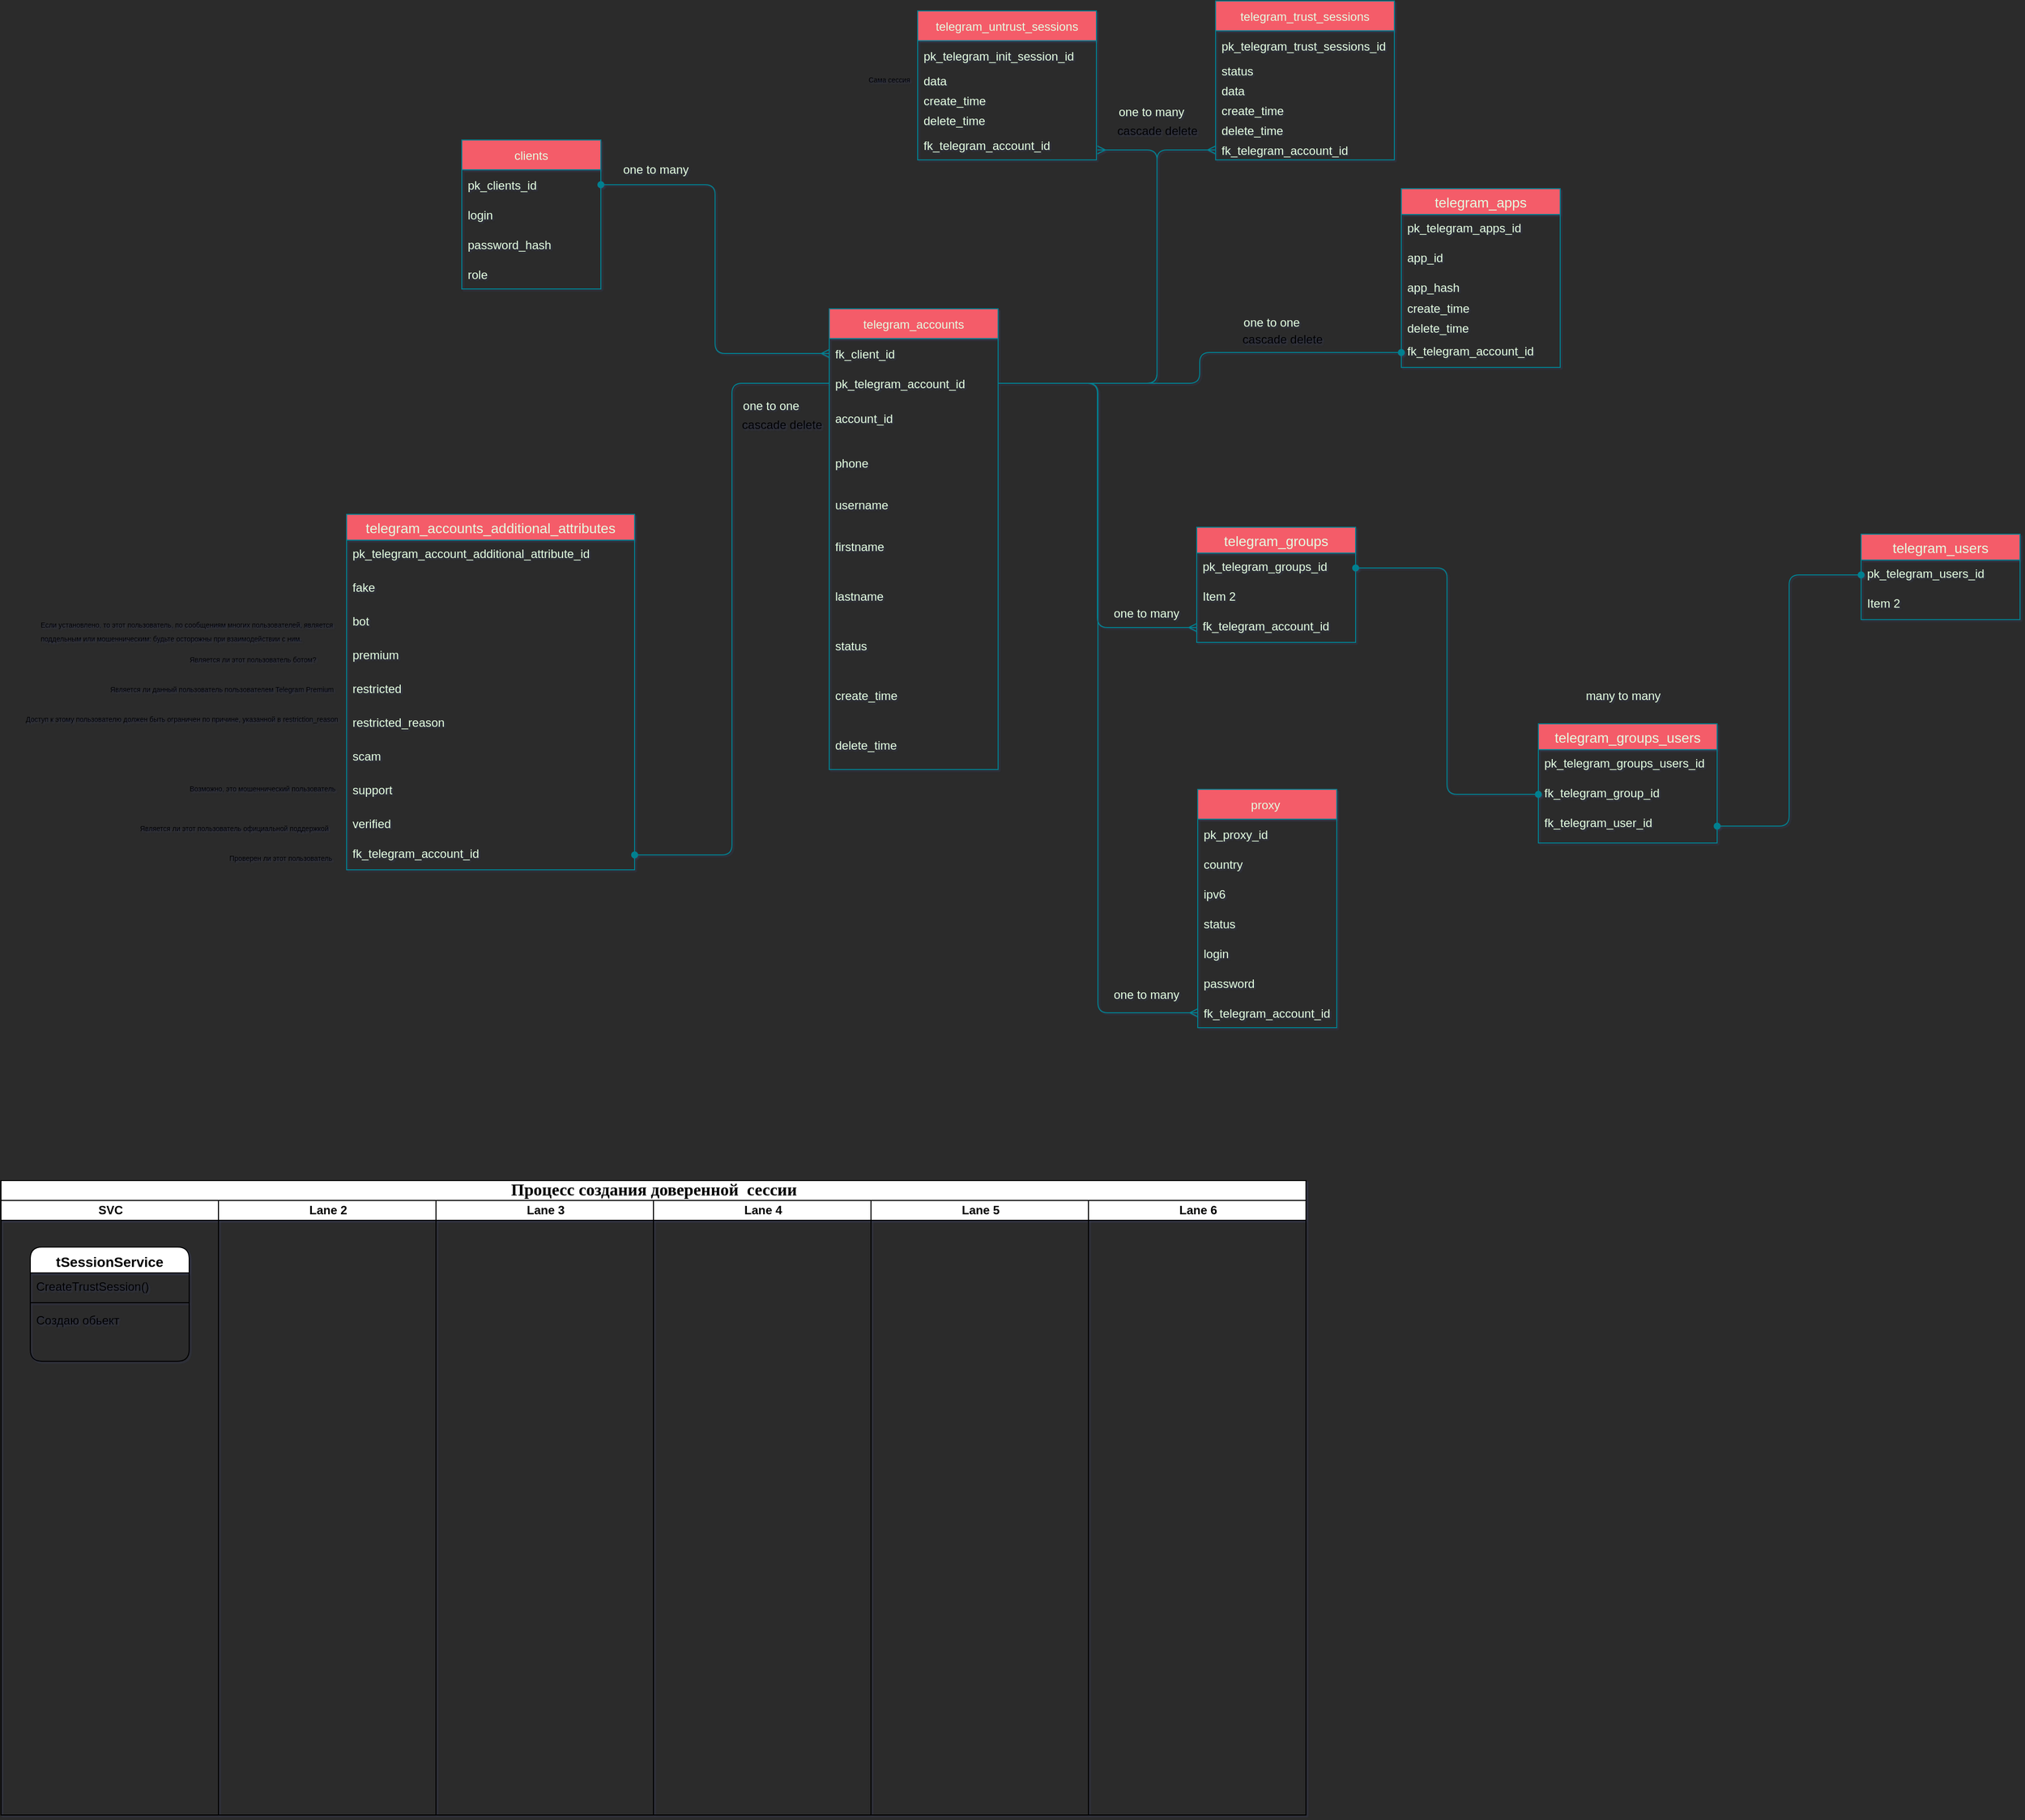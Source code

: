 <mxfile version="18.1.3" type="device"><diagram id="C5RBs43oDa-KdzZeNtuy" name="Page-1"><mxGraphModel dx="1982" dy="1104" grid="0" gridSize="10" guides="1" tooltips="1" connect="1" arrows="1" fold="1" page="0" pageScale="1" pageWidth="827" pageHeight="1169" background="#2B2B2B" math="0" shadow="1"><root><mxCell id="WIyWlLk6GJQsqaUBKTNV-0"/><mxCell id="WIyWlLk6GJQsqaUBKTNV-1" parent="WIyWlLk6GJQsqaUBKTNV-0"/><mxCell id="TogaYE4tIE4K91MRdvOR-0" value="clients" style="swimlane;fontStyle=0;childLayout=stackLayout;horizontal=1;startSize=30;horizontalStack=0;resizeParent=1;resizeParentMax=0;resizeLast=0;collapsible=1;marginBottom=0;fillColor=#F45B69;strokeColor=#028090;fontColor=#E4FDE1;" parent="WIyWlLk6GJQsqaUBKTNV-1" vertex="1"><mxGeometry y="20" width="140" height="150" as="geometry"/></mxCell><mxCell id="TogaYE4tIE4K91MRdvOR-1" value="pk_clients_id  " style="text;strokeColor=none;fillColor=none;align=left;verticalAlign=middle;spacingLeft=4;spacingRight=4;overflow=hidden;points=[[0,0.5],[1,0.5]];portConstraint=eastwest;rotatable=0;fontColor=#E4FDE1;" parent="TogaYE4tIE4K91MRdvOR-0" vertex="1"><mxGeometry y="30" width="140" height="30" as="geometry"/></mxCell><mxCell id="TogaYE4tIE4K91MRdvOR-4" value="login" style="text;strokeColor=none;fillColor=none;align=left;verticalAlign=middle;spacingLeft=4;spacingRight=4;overflow=hidden;points=[[0,0.5],[1,0.5]];portConstraint=eastwest;rotatable=0;fontColor=#E4FDE1;" parent="TogaYE4tIE4K91MRdvOR-0" vertex="1"><mxGeometry y="60" width="140" height="30" as="geometry"/></mxCell><mxCell id="TogaYE4tIE4K91MRdvOR-2" value="password_hash" style="text;strokeColor=none;fillColor=none;align=left;verticalAlign=middle;spacingLeft=4;spacingRight=4;overflow=hidden;points=[[0,0.5],[1,0.5]];portConstraint=eastwest;rotatable=0;fontColor=#E4FDE1;" parent="TogaYE4tIE4K91MRdvOR-0" vertex="1"><mxGeometry y="90" width="140" height="30" as="geometry"/></mxCell><mxCell id="J3fNmby7YgU1K6j84Fru-45" value="role" style="text;strokeColor=none;fillColor=none;align=left;verticalAlign=middle;spacingLeft=4;spacingRight=4;overflow=hidden;points=[[0,0.5],[1,0.5]];portConstraint=eastwest;rotatable=0;fontColor=#E4FDE1;" parent="TogaYE4tIE4K91MRdvOR-0" vertex="1"><mxGeometry y="120" width="140" height="30" as="geometry"/></mxCell><mxCell id="TogaYE4tIE4K91MRdvOR-5" value="telegram_accounts" style="swimlane;fontStyle=0;childLayout=stackLayout;horizontal=1;startSize=30;horizontalStack=0;resizeParent=1;resizeParentMax=0;resizeLast=0;collapsible=1;marginBottom=0;fillColor=#F45B69;strokeColor=#028090;fontColor=#E4FDE1;" parent="WIyWlLk6GJQsqaUBKTNV-1" vertex="1"><mxGeometry x="370" y="190" width="170" height="464" as="geometry"><mxRectangle x="370" y="190" width="130" height="30" as="alternateBounds"/></mxGeometry></mxCell><mxCell id="J3fNmby7YgU1K6j84Fru-42" value="fk_client_id" style="text;strokeColor=none;fillColor=none;align=left;verticalAlign=middle;spacingLeft=4;spacingRight=4;overflow=hidden;points=[[0,0.5],[1,0.5]];portConstraint=eastwest;rotatable=0;fontColor=#E4FDE1;" parent="TogaYE4tIE4K91MRdvOR-5" vertex="1"><mxGeometry y="30" width="170" height="30" as="geometry"/></mxCell><mxCell id="TogaYE4tIE4K91MRdvOR-6" value="pk_telegram_account_id" style="text;strokeColor=none;fillColor=none;align=left;verticalAlign=middle;spacingLeft=4;spacingRight=4;overflow=hidden;points=[[0,0.5],[1,0.5]];portConstraint=eastwest;rotatable=0;fontColor=#E4FDE1;" parent="TogaYE4tIE4K91MRdvOR-5" vertex="1"><mxGeometry y="60" width="170" height="30" as="geometry"/></mxCell><mxCell id="TogaYE4tIE4K91MRdvOR-7" value="account_id" style="text;strokeColor=none;fillColor=none;align=left;verticalAlign=middle;spacingLeft=4;spacingRight=4;overflow=hidden;points=[[0,0.5],[1,0.5]];portConstraint=eastwest;rotatable=0;fontColor=#E4FDE1;" parent="TogaYE4tIE4K91MRdvOR-5" vertex="1"><mxGeometry y="90" width="170" height="40" as="geometry"/></mxCell><mxCell id="TogaYE4tIE4K91MRdvOR-93" value="phone" style="text;strokeColor=none;fillColor=none;align=left;verticalAlign=middle;spacingLeft=4;spacingRight=4;overflow=hidden;points=[[0,0.5],[1,0.5]];portConstraint=eastwest;rotatable=0;fontColor=#E4FDE1;" parent="TogaYE4tIE4K91MRdvOR-5" vertex="1"><mxGeometry y="130" width="170" height="50" as="geometry"/></mxCell><mxCell id="J3fNmby7YgU1K6j84Fru-34" value="username" style="text;strokeColor=none;fillColor=none;align=left;verticalAlign=middle;spacingLeft=4;spacingRight=4;overflow=hidden;points=[[0,0.5],[1,0.5]];portConstraint=eastwest;rotatable=0;fontColor=#E4FDE1;" parent="TogaYE4tIE4K91MRdvOR-5" vertex="1"><mxGeometry y="180" width="170" height="34" as="geometry"/></mxCell><mxCell id="J3fNmby7YgU1K6j84Fru-24" value="firstname" style="text;strokeColor=none;fillColor=none;align=left;verticalAlign=middle;spacingLeft=4;spacingRight=4;overflow=hidden;points=[[0,0.5],[1,0.5]];portConstraint=eastwest;rotatable=0;fontColor=#E4FDE1;" parent="TogaYE4tIE4K91MRdvOR-5" vertex="1"><mxGeometry y="214" width="170" height="50" as="geometry"/></mxCell><mxCell id="J3fNmby7YgU1K6j84Fru-25" value="lastname" style="text;strokeColor=none;fillColor=none;align=left;verticalAlign=middle;spacingLeft=4;spacingRight=4;overflow=hidden;points=[[0,0.5],[1,0.5]];portConstraint=eastwest;rotatable=0;fontColor=#E4FDE1;" parent="TogaYE4tIE4K91MRdvOR-5" vertex="1"><mxGeometry y="264" width="170" height="50" as="geometry"/></mxCell><mxCell id="TogaYE4tIE4K91MRdvOR-8" value="status" style="text;strokeColor=none;fillColor=none;align=left;verticalAlign=middle;spacingLeft=4;spacingRight=4;overflow=hidden;points=[[0,0.5],[1,0.5]];portConstraint=eastwest;rotatable=0;fontColor=#E4FDE1;" parent="TogaYE4tIE4K91MRdvOR-5" vertex="1"><mxGeometry y="314" width="170" height="50" as="geometry"/></mxCell><mxCell id="TogaYE4tIE4K91MRdvOR-11" value="create_time" style="text;strokeColor=none;fillColor=none;align=left;verticalAlign=middle;spacingLeft=4;spacingRight=4;overflow=hidden;points=[[0,0.5],[1,0.5]];portConstraint=eastwest;rotatable=0;fontColor=#E4FDE1;" parent="TogaYE4tIE4K91MRdvOR-5" vertex="1"><mxGeometry y="364" width="170" height="50" as="geometry"/></mxCell><mxCell id="TogaYE4tIE4K91MRdvOR-39" value="delete_time" style="text;strokeColor=none;fillColor=none;align=left;verticalAlign=middle;spacingLeft=4;spacingRight=4;overflow=hidden;points=[[0,0.5],[1,0.5]];portConstraint=eastwest;rotatable=0;fontColor=#E4FDE1;" parent="TogaYE4tIE4K91MRdvOR-5" vertex="1"><mxGeometry y="414" width="170" height="50" as="geometry"/></mxCell><mxCell id="TogaYE4tIE4K91MRdvOR-12" value="telegram_untrust_sessions" style="swimlane;fontStyle=0;childLayout=stackLayout;horizontal=1;startSize=30;horizontalStack=0;resizeParent=1;resizeParentMax=0;resizeLast=0;collapsible=1;marginBottom=0;fillColor=#F45B69;strokeColor=#028090;fontColor=#E4FDE1;" parent="WIyWlLk6GJQsqaUBKTNV-1" vertex="1"><mxGeometry x="459" y="-110" width="180" height="150" as="geometry"><mxRectangle x="800" y="190" width="130" height="30" as="alternateBounds"/></mxGeometry></mxCell><mxCell id="TogaYE4tIE4K91MRdvOR-13" value="pk_telegram_init_session_id" style="text;strokeColor=none;fillColor=none;align=left;verticalAlign=middle;spacingLeft=4;spacingRight=4;overflow=hidden;points=[[0,0.5],[1,0.5]];portConstraint=eastwest;rotatable=0;fontColor=#E4FDE1;" parent="TogaYE4tIE4K91MRdvOR-12" vertex="1"><mxGeometry y="30" width="180" height="30" as="geometry"/></mxCell><mxCell id="TogaYE4tIE4K91MRdvOR-38" value="data" style="text;strokeColor=none;fillColor=none;align=left;verticalAlign=middle;spacingLeft=4;spacingRight=4;overflow=hidden;points=[[0,0.5],[1,0.5]];portConstraint=eastwest;rotatable=0;fontColor=#E4FDE1;" parent="TogaYE4tIE4K91MRdvOR-12" vertex="1"><mxGeometry y="60" width="180" height="20" as="geometry"/></mxCell><mxCell id="TogaYE4tIE4K91MRdvOR-40" value="create_time" style="text;strokeColor=none;fillColor=none;align=left;verticalAlign=middle;spacingLeft=4;spacingRight=4;overflow=hidden;points=[[0,0.5],[1,0.5]];portConstraint=eastwest;rotatable=0;fontColor=#E4FDE1;" parent="TogaYE4tIE4K91MRdvOR-12" vertex="1"><mxGeometry y="80" width="180" height="20" as="geometry"/></mxCell><mxCell id="TogaYE4tIE4K91MRdvOR-41" value="delete_time" style="text;strokeColor=none;fillColor=none;align=left;verticalAlign=middle;spacingLeft=4;spacingRight=4;overflow=hidden;points=[[0,0.5],[1,0.5]];portConstraint=eastwest;rotatable=0;fontColor=#E4FDE1;" parent="TogaYE4tIE4K91MRdvOR-12" vertex="1"><mxGeometry y="100" width="180" height="20" as="geometry"/></mxCell><mxCell id="TogaYE4tIE4K91MRdvOR-23" value="fk_telegram_account_id" style="text;strokeColor=none;fillColor=none;align=left;verticalAlign=middle;spacingLeft=4;spacingRight=4;overflow=hidden;points=[[0,0.5],[1,0.5]];portConstraint=eastwest;rotatable=0;fontColor=#E4FDE1;" parent="TogaYE4tIE4K91MRdvOR-12" vertex="1"><mxGeometry y="120" width="180" height="30" as="geometry"/></mxCell><mxCell id="TogaYE4tIE4K91MRdvOR-37" value="" style="edgeStyle=orthogonalEdgeStyle;fontSize=12;html=1;endArrow=ERmany;rounded=1;exitX=1;exitY=0.5;exitDx=0;exitDy=0;labelBackgroundColor=#114B5F;strokeColor=#028090;fontColor=#E4FDE1;" parent="WIyWlLk6GJQsqaUBKTNV-1" source="TogaYE4tIE4K91MRdvOR-6" edge="1"><mxGeometry width="100" height="100" relative="1" as="geometry"><mxPoint x="200" y="520" as="sourcePoint"/><mxPoint x="640" y="30" as="targetPoint"/><Array as="points"><mxPoint x="700" y="265"/><mxPoint x="700" y="30"/></Array></mxGeometry></mxCell><mxCell id="TogaYE4tIE4K91MRdvOR-42" value="telegram_trust_sessions" style="swimlane;fontStyle=0;childLayout=stackLayout;horizontal=1;startSize=30;horizontalStack=0;resizeParent=1;resizeParentMax=0;resizeLast=0;collapsible=1;marginBottom=0;fillColor=#F45B69;strokeColor=#028090;fontColor=#E4FDE1;" parent="WIyWlLk6GJQsqaUBKTNV-1" vertex="1"><mxGeometry x="759" y="-120" width="180" height="160" as="geometry"><mxRectangle x="760" y="-120" width="130" height="30" as="alternateBounds"/></mxGeometry></mxCell><mxCell id="TogaYE4tIE4K91MRdvOR-43" value="pk_telegram_trust_sessions_id" style="text;strokeColor=none;fillColor=none;align=left;verticalAlign=middle;spacingLeft=4;spacingRight=4;overflow=hidden;points=[[0,0.5],[1,0.5]];portConstraint=eastwest;rotatable=0;fontColor=#E4FDE1;" parent="TogaYE4tIE4K91MRdvOR-42" vertex="1"><mxGeometry y="30" width="180" height="30" as="geometry"/></mxCell><mxCell id="TogaYE4tIE4K91MRdvOR-44" value="status" style="text;strokeColor=none;fillColor=none;align=left;verticalAlign=middle;spacingLeft=4;spacingRight=4;overflow=hidden;points=[[0,0.5],[1,0.5]];portConstraint=eastwest;rotatable=0;fontColor=#E4FDE1;" parent="TogaYE4tIE4K91MRdvOR-42" vertex="1"><mxGeometry y="60" width="180" height="20" as="geometry"/></mxCell><mxCell id="TogaYE4tIE4K91MRdvOR-45" value="data" style="text;strokeColor=none;fillColor=none;align=left;verticalAlign=middle;spacingLeft=4;spacingRight=4;overflow=hidden;points=[[0,0.5],[1,0.5]];portConstraint=eastwest;rotatable=0;fontColor=#E4FDE1;" parent="TogaYE4tIE4K91MRdvOR-42" vertex="1"><mxGeometry y="80" width="180" height="20" as="geometry"/></mxCell><mxCell id="TogaYE4tIE4K91MRdvOR-46" value="create_time" style="text;strokeColor=none;fillColor=none;align=left;verticalAlign=middle;spacingLeft=4;spacingRight=4;overflow=hidden;points=[[0,0.5],[1,0.5]];portConstraint=eastwest;rotatable=0;fontColor=#E4FDE1;" parent="TogaYE4tIE4K91MRdvOR-42" vertex="1"><mxGeometry y="100" width="180" height="20" as="geometry"/></mxCell><mxCell id="TogaYE4tIE4K91MRdvOR-47" value="delete_time" style="text;strokeColor=none;fillColor=none;align=left;verticalAlign=middle;spacingLeft=4;spacingRight=4;overflow=hidden;points=[[0,0.5],[1,0.5]];portConstraint=eastwest;rotatable=0;fontColor=#E4FDE1;" parent="TogaYE4tIE4K91MRdvOR-42" vertex="1"><mxGeometry y="120" width="180" height="20" as="geometry"/></mxCell><mxCell id="TogaYE4tIE4K91MRdvOR-48" value="fk_telegram_account_id" style="text;strokeColor=none;fillColor=none;align=left;verticalAlign=middle;spacingLeft=4;spacingRight=4;overflow=hidden;points=[[0,0.5],[1,0.5]];portConstraint=eastwest;rotatable=0;fontColor=#E4FDE1;" parent="TogaYE4tIE4K91MRdvOR-42" vertex="1"><mxGeometry y="140" width="180" height="20" as="geometry"/></mxCell><mxCell id="TogaYE4tIE4K91MRdvOR-50" style="edgeStyle=orthogonalEdgeStyle;rounded=1;orthogonalLoop=1;jettySize=auto;html=1;entryX=0;entryY=0.5;entryDx=0;entryDy=0;startArrow=none;startFill=0;endArrow=ERmany;endFill=0;labelBackgroundColor=#114B5F;strokeColor=#028090;fontColor=#E4FDE1;exitX=1;exitY=0.5;exitDx=0;exitDy=0;" parent="WIyWlLk6GJQsqaUBKTNV-1" source="TogaYE4tIE4K91MRdvOR-6" target="TogaYE4tIE4K91MRdvOR-48" edge="1"><mxGeometry relative="1" as="geometry"><Array as="points"><mxPoint x="700" y="265"/><mxPoint x="700" y="30"/></Array></mxGeometry></mxCell><mxCell id="TogaYE4tIE4K91MRdvOR-51" value="one to many" style="text;html=1;align=center;verticalAlign=middle;resizable=0;points=[];autosize=1;strokeColor=none;fillColor=none;fontColor=#E4FDE1;" parent="WIyWlLk6GJQsqaUBKTNV-1" vertex="1"><mxGeometry x="654" y="-18" width="80" height="20" as="geometry"/></mxCell><mxCell id="TogaYE4tIE4K91MRdvOR-59" value="telegram_apps" style="swimlane;fontStyle=0;childLayout=stackLayout;horizontal=1;startSize=26;horizontalStack=0;resizeParent=1;resizeParentMax=0;resizeLast=0;collapsible=1;marginBottom=0;align=center;fontSize=14;rounded=0;sketch=0;fontColor=#E4FDE1;strokeColor=#028090;fillColor=#F45B69;" parent="WIyWlLk6GJQsqaUBKTNV-1" vertex="1"><mxGeometry x="946" y="69" width="160" height="180" as="geometry"/></mxCell><mxCell id="TogaYE4tIE4K91MRdvOR-60" value="pk_telegram_apps_id&#10;" style="text;strokeColor=none;fillColor=none;spacingLeft=4;spacingRight=4;overflow=hidden;rotatable=0;points=[[0,0.5],[1,0.5]];portConstraint=eastwest;fontSize=12;rounded=0;sketch=0;fontColor=#E4FDE1;" parent="TogaYE4tIE4K91MRdvOR-59" vertex="1"><mxGeometry y="26" width="160" height="30" as="geometry"/></mxCell><mxCell id="TogaYE4tIE4K91MRdvOR-61" value="app_id" style="text;strokeColor=none;fillColor=none;spacingLeft=4;spacingRight=4;overflow=hidden;rotatable=0;points=[[0,0.5],[1,0.5]];portConstraint=eastwest;fontSize=12;rounded=0;sketch=0;fontColor=#E4FDE1;" parent="TogaYE4tIE4K91MRdvOR-59" vertex="1"><mxGeometry y="56" width="160" height="30" as="geometry"/></mxCell><mxCell id="TogaYE4tIE4K91MRdvOR-62" value="app_hash" style="text;strokeColor=none;fillColor=none;spacingLeft=4;spacingRight=4;overflow=hidden;rotatable=0;points=[[0,0.5],[1,0.5]];portConstraint=eastwest;fontSize=12;rounded=0;sketch=0;fontColor=#E4FDE1;" parent="TogaYE4tIE4K91MRdvOR-59" vertex="1"><mxGeometry y="86" width="160" height="24" as="geometry"/></mxCell><mxCell id="J3fNmby7YgU1K6j84Fru-13" value="create_time" style="text;strokeColor=none;fillColor=none;align=left;verticalAlign=middle;spacingLeft=4;spacingRight=4;overflow=hidden;points=[[0,0.5],[1,0.5]];portConstraint=eastwest;rotatable=0;fontColor=#E4FDE1;" parent="TogaYE4tIE4K91MRdvOR-59" vertex="1"><mxGeometry y="110" width="160" height="20" as="geometry"/></mxCell><mxCell id="J3fNmby7YgU1K6j84Fru-14" value="delete_time" style="text;strokeColor=none;fillColor=none;align=left;verticalAlign=middle;spacingLeft=4;spacingRight=4;overflow=hidden;points=[[0,0.5],[1,0.5]];portConstraint=eastwest;rotatable=0;fontColor=#E4FDE1;" parent="TogaYE4tIE4K91MRdvOR-59" vertex="1"><mxGeometry y="130" width="160" height="20" as="geometry"/></mxCell><mxCell id="J3fNmby7YgU1K6j84Fru-12" value="fk_telegram_account_id&#10;" style="text;strokeColor=none;fillColor=none;spacingLeft=4;spacingRight=4;overflow=hidden;rotatable=0;points=[[0,0.5],[1,0.5]];portConstraint=eastwest;fontSize=12;rounded=0;sketch=0;fontColor=#E4FDE1;" parent="TogaYE4tIE4K91MRdvOR-59" vertex="1"><mxGeometry y="150" width="160" height="30" as="geometry"/></mxCell><mxCell id="TogaYE4tIE4K91MRdvOR-67" value="telegram_groups" style="swimlane;fontStyle=0;childLayout=stackLayout;horizontal=1;startSize=26;horizontalStack=0;resizeParent=1;resizeParentMax=0;resizeLast=0;collapsible=1;marginBottom=0;align=center;fontSize=14;rounded=0;sketch=0;fontColor=#E4FDE1;strokeColor=#028090;fillColor=#F45B69;" parent="WIyWlLk6GJQsqaUBKTNV-1" vertex="1"><mxGeometry x="740" y="410" width="160" height="116" as="geometry"><mxRectangle x="750" y="410" width="140" height="26" as="alternateBounds"/></mxGeometry></mxCell><mxCell id="TogaYE4tIE4K91MRdvOR-68" value="pk_telegram_groups_id" style="text;strokeColor=none;fillColor=none;spacingLeft=4;spacingRight=4;overflow=hidden;rotatable=0;points=[[0,0.5],[1,0.5]];portConstraint=eastwest;fontSize=12;rounded=0;sketch=0;fontColor=#E4FDE1;" parent="TogaYE4tIE4K91MRdvOR-67" vertex="1"><mxGeometry y="26" width="160" height="30" as="geometry"/></mxCell><mxCell id="TogaYE4tIE4K91MRdvOR-69" value="Item 2" style="text;strokeColor=none;fillColor=none;spacingLeft=4;spacingRight=4;overflow=hidden;rotatable=0;points=[[0,0.5],[1,0.5]];portConstraint=eastwest;fontSize=12;rounded=0;sketch=0;fontColor=#E4FDE1;" parent="TogaYE4tIE4K91MRdvOR-67" vertex="1"><mxGeometry y="56" width="160" height="30" as="geometry"/></mxCell><mxCell id="TogaYE4tIE4K91MRdvOR-70" value="fk_telegram_account_id" style="text;strokeColor=none;fillColor=none;spacingLeft=4;spacingRight=4;overflow=hidden;rotatable=0;points=[[0,0.5],[1,0.5]];portConstraint=eastwest;fontSize=12;rounded=0;sketch=0;fontColor=#E4FDE1;" parent="TogaYE4tIE4K91MRdvOR-67" vertex="1"><mxGeometry y="86" width="160" height="30" as="geometry"/></mxCell><mxCell id="TogaYE4tIE4K91MRdvOR-71" value="telegram_users" style="swimlane;fontStyle=0;childLayout=stackLayout;horizontal=1;startSize=26;horizontalStack=0;resizeParent=1;resizeParentMax=0;resizeLast=0;collapsible=1;marginBottom=0;align=center;fontSize=14;rounded=0;sketch=0;fontColor=#E4FDE1;strokeColor=#028090;fillColor=#F45B69;" parent="WIyWlLk6GJQsqaUBKTNV-1" vertex="1"><mxGeometry x="1409" y="417" width="160" height="86" as="geometry"><mxRectangle x="1290" y="410" width="130" height="26" as="alternateBounds"/></mxGeometry></mxCell><mxCell id="TogaYE4tIE4K91MRdvOR-72" value="pk_telegram_users_id" style="text;strokeColor=none;fillColor=none;spacingLeft=4;spacingRight=4;overflow=hidden;rotatable=0;points=[[0,0.5],[1,0.5]];portConstraint=eastwest;fontSize=12;rounded=0;sketch=0;fontColor=#E4FDE1;" parent="TogaYE4tIE4K91MRdvOR-71" vertex="1"><mxGeometry y="26" width="160" height="30" as="geometry"/></mxCell><mxCell id="TogaYE4tIE4K91MRdvOR-73" value="Item 2" style="text;strokeColor=none;fillColor=none;spacingLeft=4;spacingRight=4;overflow=hidden;rotatable=0;points=[[0,0.5],[1,0.5]];portConstraint=eastwest;fontSize=12;rounded=0;sketch=0;fontColor=#E4FDE1;" parent="TogaYE4tIE4K91MRdvOR-71" vertex="1"><mxGeometry y="56" width="160" height="30" as="geometry"/></mxCell><mxCell id="TogaYE4tIE4K91MRdvOR-76" style="edgeStyle=orthogonalEdgeStyle;curved=0;rounded=1;sketch=0;orthogonalLoop=1;jettySize=auto;html=1;exitX=1;exitY=0.5;exitDx=0;exitDy=0;entryX=0;entryY=0.5;entryDx=0;entryDy=0;fontColor=#E4FDE1;strokeColor=#028090;fillColor=#F45B69;endArrow=oval;endFill=1;startArrow=oval;startFill=1;" parent="WIyWlLk6GJQsqaUBKTNV-1" source="TogaYE4tIE4K91MRdvOR-68" target="TogaYE4tIE4K91MRdvOR-80" edge="1"><mxGeometry relative="1" as="geometry"/></mxCell><mxCell id="TogaYE4tIE4K91MRdvOR-78" value="telegram_groups_users" style="swimlane;fontStyle=0;childLayout=stackLayout;horizontal=1;startSize=26;horizontalStack=0;resizeParent=1;resizeParentMax=0;resizeLast=0;collapsible=1;marginBottom=0;align=center;fontSize=14;rounded=0;sketch=0;fontColor=#E4FDE1;strokeColor=#028090;fillColor=#F45B69;" parent="WIyWlLk6GJQsqaUBKTNV-1" vertex="1"><mxGeometry x="1084" y="608" width="180" height="120" as="geometry"><mxRectangle x="990" y="540" width="180" height="26" as="alternateBounds"/></mxGeometry></mxCell><mxCell id="TogaYE4tIE4K91MRdvOR-79" value="pk_telegram_groups_users_id" style="text;strokeColor=none;fillColor=none;spacingLeft=4;spacingRight=4;overflow=hidden;rotatable=0;points=[[0,0.5],[1,0.5]];portConstraint=eastwest;fontSize=12;rounded=0;sketch=0;fontColor=#E4FDE1;" parent="TogaYE4tIE4K91MRdvOR-78" vertex="1"><mxGeometry y="26" width="180" height="30" as="geometry"/></mxCell><mxCell id="TogaYE4tIE4K91MRdvOR-80" value="fk_telegram_group_id" style="text;strokeColor=none;fillColor=none;spacingLeft=4;spacingRight=4;overflow=hidden;rotatable=0;points=[[0,0.5],[1,0.5]];portConstraint=eastwest;fontSize=12;rounded=0;sketch=0;fontColor=#E4FDE1;" parent="TogaYE4tIE4K91MRdvOR-78" vertex="1"><mxGeometry y="56" width="180" height="30" as="geometry"/></mxCell><mxCell id="TogaYE4tIE4K91MRdvOR-81" value="fk_telegram_user_id" style="text;strokeColor=none;fillColor=none;spacingLeft=4;spacingRight=4;overflow=hidden;rotatable=0;points=[[0,0.5],[1,0.5]];portConstraint=eastwest;fontSize=12;rounded=0;sketch=0;fontColor=#E4FDE1;" parent="TogaYE4tIE4K91MRdvOR-78" vertex="1"><mxGeometry y="86" width="180" height="34" as="geometry"/></mxCell><mxCell id="TogaYE4tIE4K91MRdvOR-82" style="edgeStyle=orthogonalEdgeStyle;curved=0;rounded=1;sketch=0;orthogonalLoop=1;jettySize=auto;html=1;exitX=1;exitY=0.5;exitDx=0;exitDy=0;entryX=0;entryY=0.5;entryDx=0;entryDy=0;fontColor=#E4FDE1;endArrow=oval;endFill=1;strokeColor=#028090;fillColor=#F45B69;startArrow=oval;startFill=1;" parent="WIyWlLk6GJQsqaUBKTNV-1" source="TogaYE4tIE4K91MRdvOR-81" target="TogaYE4tIE4K91MRdvOR-72" edge="1"><mxGeometry relative="1" as="geometry"/></mxCell><mxCell id="TogaYE4tIE4K91MRdvOR-84" style="edgeStyle=orthogonalEdgeStyle;curved=0;rounded=1;sketch=0;orthogonalLoop=1;jettySize=auto;html=1;exitX=1;exitY=0.5;exitDx=0;exitDy=0;entryX=0;entryY=0.5;entryDx=0;entryDy=0;fontColor=#E4FDE1;startArrow=none;startFill=0;endArrow=ERmany;endFill=0;strokeColor=#028090;fillColor=#F45B69;" parent="WIyWlLk6GJQsqaUBKTNV-1" source="TogaYE4tIE4K91MRdvOR-6" target="TogaYE4tIE4K91MRdvOR-70" edge="1"><mxGeometry relative="1" as="geometry"/></mxCell><mxCell id="TogaYE4tIE4K91MRdvOR-85" value="many to many" style="text;html=1;align=center;verticalAlign=middle;resizable=0;points=[];autosize=1;strokeColor=none;fillColor=none;fontColor=#E4FDE1;" parent="WIyWlLk6GJQsqaUBKTNV-1" vertex="1"><mxGeometry x="1124" y="570" width="90" height="20" as="geometry"/></mxCell><mxCell id="TogaYE4tIE4K91MRdvOR-86" style="edgeStyle=orthogonalEdgeStyle;curved=0;rounded=1;sketch=0;orthogonalLoop=1;jettySize=auto;html=1;exitX=0;exitY=0.5;exitDx=0;exitDy=0;entryX=1;entryY=0.5;entryDx=0;entryDy=0;fontColor=#E4FDE1;startArrow=oval;startFill=1;endArrow=none;endFill=0;strokeColor=#028090;fillColor=#F45B69;" parent="WIyWlLk6GJQsqaUBKTNV-1" source="J3fNmby7YgU1K6j84Fru-12" target="TogaYE4tIE4K91MRdvOR-6" edge="1"><mxGeometry relative="1" as="geometry"/></mxCell><mxCell id="TogaYE4tIE4K91MRdvOR-87" value="one to many" style="text;html=1;align=center;verticalAlign=middle;resizable=0;points=[];autosize=1;strokeColor=none;fillColor=none;fontColor=#E4FDE1;" parent="WIyWlLk6GJQsqaUBKTNV-1" vertex="1"><mxGeometry x="649" y="487" width="80" height="20" as="geometry"/></mxCell><mxCell id="TogaYE4tIE4K91MRdvOR-88" value="one to one" style="text;html=1;align=center;verticalAlign=middle;resizable=0;points=[];autosize=1;strokeColor=none;fillColor=none;fontColor=#E4FDE1;" parent="WIyWlLk6GJQsqaUBKTNV-1" vertex="1"><mxGeometry x="780" y="194" width="70" height="20" as="geometry"/></mxCell><mxCell id="yZoB85a3Xf47UQ0AhwH0-1" value="proxy " style="swimlane;fontStyle=0;childLayout=stackLayout;horizontal=1;startSize=30;horizontalStack=0;resizeParent=1;resizeParentMax=0;resizeLast=0;collapsible=1;marginBottom=0;fillColor=#F45B69;strokeColor=#028090;fontColor=#E4FDE1;" parent="WIyWlLk6GJQsqaUBKTNV-1" vertex="1"><mxGeometry x="741" y="674" width="140" height="240" as="geometry"/></mxCell><mxCell id="yZoB85a3Xf47UQ0AhwH0-2" value="pk_proxy_id  " style="text;strokeColor=none;fillColor=none;align=left;verticalAlign=middle;spacingLeft=4;spacingRight=4;overflow=hidden;points=[[0,0.5],[1,0.5]];portConstraint=eastwest;rotatable=0;fontColor=#E4FDE1;" parent="yZoB85a3Xf47UQ0AhwH0-1" vertex="1"><mxGeometry y="30" width="140" height="30" as="geometry"/></mxCell><mxCell id="NYWL0QVzPmkqedH4ikLV-5" value="country" style="text;strokeColor=none;fillColor=none;align=left;verticalAlign=middle;spacingLeft=4;spacingRight=4;overflow=hidden;points=[[0,0.5],[1,0.5]];portConstraint=eastwest;rotatable=0;fontColor=#E4FDE1;" parent="yZoB85a3Xf47UQ0AhwH0-1" vertex="1"><mxGeometry y="60" width="140" height="30" as="geometry"/></mxCell><mxCell id="NYWL0QVzPmkqedH4ikLV-6" value="ipv6" style="text;strokeColor=none;fillColor=none;align=left;verticalAlign=middle;spacingLeft=4;spacingRight=4;overflow=hidden;points=[[0,0.5],[1,0.5]];portConstraint=eastwest;rotatable=0;fontColor=#E4FDE1;" parent="yZoB85a3Xf47UQ0AhwH0-1" vertex="1"><mxGeometry y="90" width="140" height="30" as="geometry"/></mxCell><mxCell id="NYWL0QVzPmkqedH4ikLV-7" value="status" style="text;strokeColor=none;fillColor=none;align=left;verticalAlign=middle;spacingLeft=4;spacingRight=4;overflow=hidden;points=[[0,0.5],[1,0.5]];portConstraint=eastwest;rotatable=0;fontColor=#E4FDE1;" parent="yZoB85a3Xf47UQ0AhwH0-1" vertex="1"><mxGeometry y="120" width="140" height="30" as="geometry"/></mxCell><mxCell id="yZoB85a3Xf47UQ0AhwH0-3" value="login" style="text;strokeColor=none;fillColor=none;align=left;verticalAlign=middle;spacingLeft=4;spacingRight=4;overflow=hidden;points=[[0,0.5],[1,0.5]];portConstraint=eastwest;rotatable=0;fontColor=#E4FDE1;" parent="yZoB85a3Xf47UQ0AhwH0-1" vertex="1"><mxGeometry y="150" width="140" height="30" as="geometry"/></mxCell><mxCell id="yZoB85a3Xf47UQ0AhwH0-4" value="password" style="text;strokeColor=none;fillColor=none;align=left;verticalAlign=middle;spacingLeft=4;spacingRight=4;overflow=hidden;points=[[0,0.5],[1,0.5]];portConstraint=eastwest;rotatable=0;fontColor=#E4FDE1;" parent="yZoB85a3Xf47UQ0AhwH0-1" vertex="1"><mxGeometry y="180" width="140" height="30" as="geometry"/></mxCell><mxCell id="NYWL0QVzPmkqedH4ikLV-9" value="fk_telegram_account_id" style="text;strokeColor=none;fillColor=none;align=left;verticalAlign=middle;spacingLeft=4;spacingRight=4;overflow=hidden;points=[[0,0.5],[1,0.5]];portConstraint=eastwest;rotatable=0;fontColor=#E4FDE1;" parent="yZoB85a3Xf47UQ0AhwH0-1" vertex="1"><mxGeometry y="210" width="140" height="30" as="geometry"/></mxCell><mxCell id="J3fNmby7YgU1K6j84Fru-2" value="telegram_accounts_additional_attributes" style="swimlane;fontStyle=0;childLayout=stackLayout;horizontal=1;startSize=26;horizontalStack=0;resizeParent=1;resizeParentMax=0;resizeLast=0;collapsible=1;marginBottom=0;align=center;fontSize=14;rounded=0;sketch=0;fontColor=#E4FDE1;strokeColor=#028090;fillColor=#F45B69;" parent="WIyWlLk6GJQsqaUBKTNV-1" vertex="1"><mxGeometry x="-116" y="397" width="290" height="358" as="geometry"><mxRectangle x="750" y="410" width="140" height="26" as="alternateBounds"/></mxGeometry></mxCell><mxCell id="J3fNmby7YgU1K6j84Fru-3" value="pk_telegram_account_additional_attribute_id" style="text;strokeColor=none;fillColor=none;spacingLeft=4;spacingRight=4;overflow=hidden;rotatable=0;points=[[0,0.5],[1,0.5]];portConstraint=eastwest;fontSize=12;rounded=0;sketch=0;fontColor=#E4FDE1;" parent="J3fNmby7YgU1K6j84Fru-2" vertex="1"><mxGeometry y="26" width="290" height="30" as="geometry"/></mxCell><mxCell id="J3fNmby7YgU1K6j84Fru-17" value="fake" style="text;strokeColor=none;fillColor=none;align=left;verticalAlign=middle;spacingLeft=4;spacingRight=4;overflow=hidden;points=[[0,0.5],[1,0.5]];portConstraint=eastwest;rotatable=0;fontColor=#E4FDE1;spacing=2;" parent="J3fNmby7YgU1K6j84Fru-2" vertex="1"><mxGeometry y="56" width="290" height="34" as="geometry"/></mxCell><mxCell id="J3fNmby7YgU1K6j84Fru-0" value="bot" style="text;strokeColor=none;fillColor=none;align=left;verticalAlign=middle;spacingLeft=4;spacingRight=4;overflow=hidden;points=[[0,0.5],[1,0.5]];portConstraint=eastwest;rotatable=0;fontColor=#E4FDE1;" parent="J3fNmby7YgU1K6j84Fru-2" vertex="1"><mxGeometry y="90" width="290" height="34" as="geometry"/></mxCell><mxCell id="J3fNmby7YgU1K6j84Fru-26" value="premium" style="text;strokeColor=none;fillColor=none;align=left;verticalAlign=middle;spacingLeft=4;spacingRight=4;overflow=hidden;points=[[0,0.5],[1,0.5]];portConstraint=eastwest;rotatable=0;fontColor=#E4FDE1;" parent="J3fNmby7YgU1K6j84Fru-2" vertex="1"><mxGeometry y="124" width="290" height="34" as="geometry"/></mxCell><mxCell id="J3fNmby7YgU1K6j84Fru-27" value="restricted" style="text;strokeColor=none;fillColor=none;align=left;verticalAlign=middle;spacingLeft=4;spacingRight=4;overflow=hidden;points=[[0,0.5],[1,0.5]];portConstraint=eastwest;rotatable=0;fontColor=#E4FDE1;" parent="J3fNmby7YgU1K6j84Fru-2" vertex="1"><mxGeometry y="158" width="290" height="34" as="geometry"/></mxCell><mxCell id="J3fNmby7YgU1K6j84Fru-29" value="restricted_reason" style="text;strokeColor=none;fillColor=none;align=left;verticalAlign=middle;spacingLeft=4;spacingRight=4;overflow=hidden;points=[[0,0.5],[1,0.5]];portConstraint=eastwest;rotatable=0;fontColor=#E4FDE1;" parent="J3fNmby7YgU1K6j84Fru-2" vertex="1"><mxGeometry y="192" width="290" height="34" as="geometry"/></mxCell><mxCell id="J3fNmby7YgU1K6j84Fru-31" value="scam" style="text;strokeColor=none;fillColor=none;align=left;verticalAlign=middle;spacingLeft=4;spacingRight=4;overflow=hidden;points=[[0,0.5],[1,0.5]];portConstraint=eastwest;rotatable=0;fontColor=#E4FDE1;" parent="J3fNmby7YgU1K6j84Fru-2" vertex="1"><mxGeometry y="226" width="290" height="34" as="geometry"/></mxCell><mxCell id="J3fNmby7YgU1K6j84Fru-33" value="support" style="text;strokeColor=none;fillColor=none;align=left;verticalAlign=middle;spacingLeft=4;spacingRight=4;overflow=hidden;points=[[0,0.5],[1,0.5]];portConstraint=eastwest;rotatable=0;fontColor=#E4FDE1;" parent="J3fNmby7YgU1K6j84Fru-2" vertex="1"><mxGeometry y="260" width="290" height="34" as="geometry"/></mxCell><mxCell id="J3fNmby7YgU1K6j84Fru-35" value="verified" style="text;strokeColor=none;fillColor=none;align=left;verticalAlign=middle;spacingLeft=4;spacingRight=4;overflow=hidden;points=[[0,0.5],[1,0.5]];portConstraint=eastwest;rotatable=0;fontColor=#E4FDE1;" parent="J3fNmby7YgU1K6j84Fru-2" vertex="1"><mxGeometry y="294" width="290" height="34" as="geometry"/></mxCell><mxCell id="J3fNmby7YgU1K6j84Fru-4" value="fk_telegram_account_id" style="text;strokeColor=none;fillColor=none;spacingLeft=4;spacingRight=4;overflow=hidden;rotatable=0;points=[[0,0.5],[1,0.5]];portConstraint=eastwest;fontSize=12;rounded=0;sketch=0;fontColor=#E4FDE1;" parent="J3fNmby7YgU1K6j84Fru-2" vertex="1"><mxGeometry y="328" width="290" height="30" as="geometry"/></mxCell><mxCell id="J3fNmby7YgU1K6j84Fru-15" style="edgeStyle=orthogonalEdgeStyle;rounded=1;orthogonalLoop=1;jettySize=auto;html=1;entryX=1;entryY=0.5;entryDx=0;entryDy=0;endArrow=oval;endFill=1;fillColor=#1ba1e2;strokeColor=#028090;" parent="WIyWlLk6GJQsqaUBKTNV-1" source="TogaYE4tIE4K91MRdvOR-6" target="J3fNmby7YgU1K6j84Fru-4" edge="1"><mxGeometry relative="1" as="geometry"/></mxCell><mxCell id="J3fNmby7YgU1K6j84Fru-16" value="one to one" style="text;html=1;align=center;verticalAlign=middle;resizable=0;points=[];autosize=1;strokeColor=none;fillColor=none;fontColor=#E4FDE1;" parent="WIyWlLk6GJQsqaUBKTNV-1" vertex="1"><mxGeometry x="276" y="278" width="70" height="20" as="geometry"/></mxCell><mxCell id="J3fNmby7YgU1K6j84Fru-18" value="&lt;font style=&quot;font-size: 7px;&quot;&gt;Если установлено, то этот пользователь, по сообщениям многих пользователей, является поддельным или мошенническим: будьте осторожны при взаимодействии с ним.&lt;/font&gt;" style="text;whiteSpace=wrap;html=1;" parent="WIyWlLk6GJQsqaUBKTNV-1" vertex="1"><mxGeometry x="-426" y="493" width="310" height="30" as="geometry"/></mxCell><mxCell id="J3fNmby7YgU1K6j84Fru-28" value="Доступ к этому пользователю должен быть ограничен по причине, указанной в restriction_reason" style="text;whiteSpace=wrap;html=1;fontSize=7;" parent="WIyWlLk6GJQsqaUBKTNV-1" vertex="1"><mxGeometry x="-441" y="593" width="340" height="20" as="geometry"/></mxCell><mxCell id="J3fNmby7YgU1K6j84Fru-32" value="Возможно, это мошеннический пользователь" style="text;whiteSpace=wrap;html=1;fontSize=7;" parent="WIyWlLk6GJQsqaUBKTNV-1" vertex="1"><mxGeometry x="-276" y="663" width="150" height="20" as="geometry"/></mxCell><mxCell id="J3fNmby7YgU1K6j84Fru-36" value="Проверен ли этот пользователь" style="text;whiteSpace=wrap;html=1;fontSize=7;" parent="WIyWlLk6GJQsqaUBKTNV-1" vertex="1"><mxGeometry x="-236" y="733" width="130" height="20" as="geometry"/></mxCell><mxCell id="J3fNmby7YgU1K6j84Fru-37" value="Является ли этот пользователь официальной поддержкой" style="text;whiteSpace=wrap;html=1;fontSize=7;" parent="WIyWlLk6GJQsqaUBKTNV-1" vertex="1"><mxGeometry x="-326" y="703" width="220" height="20" as="geometry"/></mxCell><mxCell id="J3fNmby7YgU1K6j84Fru-38" value="Является ли этот пользователь ботом?" style="text;whiteSpace=wrap;html=1;fontSize=7;" parent="WIyWlLk6GJQsqaUBKTNV-1" vertex="1"><mxGeometry x="-276" y="533" width="150" height="20" as="geometry"/></mxCell><mxCell id="J3fNmby7YgU1K6j84Fru-40" value="Является ли данный пользователь пользователем Telegram Premium" style="text;whiteSpace=wrap;html=1;fontSize=7;" parent="WIyWlLk6GJQsqaUBKTNV-1" vertex="1"><mxGeometry x="-356" y="563" width="250" height="20" as="geometry"/></mxCell><mxCell id="J3fNmby7YgU1K6j84Fru-41" value="Сама сессия" style="text;html=1;align=center;verticalAlign=middle;resizable=0;points=[];autosize=1;strokeColor=none;fillColor=none;fontSize=7;" parent="WIyWlLk6GJQsqaUBKTNV-1" vertex="1"><mxGeometry x="400" y="-45" width="60" height="10" as="geometry"/></mxCell><mxCell id="J3fNmby7YgU1K6j84Fru-43" style="edgeStyle=orthogonalEdgeStyle;rounded=1;orthogonalLoop=1;jettySize=auto;html=1;entryX=1;entryY=0.5;entryDx=0;entryDy=0;fontSize=7;startArrow=ERmany;startFill=0;endArrow=oval;endFill=1;strokeColor=#028090;" parent="WIyWlLk6GJQsqaUBKTNV-1" source="J3fNmby7YgU1K6j84Fru-42" target="TogaYE4tIE4K91MRdvOR-1" edge="1"><mxGeometry relative="1" as="geometry"/></mxCell><mxCell id="J3fNmby7YgU1K6j84Fru-44" value="one to many" style="text;html=1;align=center;verticalAlign=middle;resizable=0;points=[];autosize=1;strokeColor=none;fillColor=none;fontColor=#E4FDE1;" parent="WIyWlLk6GJQsqaUBKTNV-1" vertex="1"><mxGeometry x="155" y="40" width="80" height="20" as="geometry"/></mxCell><mxCell id="NYWL0QVzPmkqedH4ikLV-2" value="cascade delete" style="text;html=1;align=center;verticalAlign=middle;resizable=0;points=[];autosize=1;strokeColor=none;fillColor=none;" parent="WIyWlLk6GJQsqaUBKTNV-1" vertex="1"><mxGeometry x="780" y="212" width="91" height="18" as="geometry"/></mxCell><mxCell id="NYWL0QVzPmkqedH4ikLV-3" value="cascade delete" style="text;html=1;align=center;verticalAlign=middle;resizable=0;points=[];autosize=1;strokeColor=none;fillColor=none;" parent="WIyWlLk6GJQsqaUBKTNV-1" vertex="1"><mxGeometry x="654" y="2" width="91" height="18" as="geometry"/></mxCell><mxCell id="NYWL0QVzPmkqedH4ikLV-4" value="cascade delete" style="text;html=1;align=center;verticalAlign=middle;resizable=0;points=[];autosize=1;strokeColor=none;fillColor=none;" parent="WIyWlLk6GJQsqaUBKTNV-1" vertex="1"><mxGeometry x="276" y="298" width="91" height="18" as="geometry"/></mxCell><mxCell id="NYWL0QVzPmkqedH4ikLV-10" style="edgeStyle=orthogonalEdgeStyle;rounded=1;orthogonalLoop=1;jettySize=auto;html=1;entryX=0;entryY=0.5;entryDx=0;entryDy=0;strokeColor=#028090;endArrow=ERmany;endFill=0;" parent="WIyWlLk6GJQsqaUBKTNV-1" source="TogaYE4tIE4K91MRdvOR-6" target="NYWL0QVzPmkqedH4ikLV-9" edge="1"><mxGeometry relative="1" as="geometry"/></mxCell><mxCell id="NYWL0QVzPmkqedH4ikLV-11" value="one to many" style="text;html=1;align=center;verticalAlign=middle;resizable=0;points=[];autosize=1;strokeColor=none;fillColor=none;fontColor=#E4FDE1;" parent="WIyWlLk6GJQsqaUBKTNV-1" vertex="1"><mxGeometry x="649" y="871" width="80" height="20" as="geometry"/></mxCell><mxCell id="RWAsH5d2su12idK7pN-g-47" value="&lt;font style=&quot;font-size: 17px;&quot;&gt;Процесс создания доверенной&amp;nbsp; сессии&lt;/font&gt;" style="swimlane;html=1;childLayout=stackLayout;startSize=20;rounded=0;shadow=0;labelBackgroundColor=none;strokeWidth=1;fontFamily=Verdana;fontSize=8;align=center;" parent="WIyWlLk6GJQsqaUBKTNV-1" vertex="1"><mxGeometry x="-464" y="1068" width="1314" height="639" as="geometry"><mxRectangle x="-377" y="914" width="42" height="20" as="alternateBounds"/></mxGeometry></mxCell><mxCell id="RWAsH5d2su12idK7pN-g-48" value="SVC" style="swimlane;html=1;startSize=20;" parent="RWAsH5d2su12idK7pN-g-47" vertex="1"><mxGeometry y="20" width="219" height="619" as="geometry"><mxRectangle y="20" width="24" height="730" as="alternateBounds"/></mxGeometry></mxCell><mxCell id="RWAsH5d2su12idK7pN-g-98" value="tSessionService" style="swimlane;fontStyle=1;align=center;verticalAlign=top;childLayout=stackLayout;horizontal=1;startSize=26;horizontalStack=0;resizeParent=1;resizeParentMax=0;resizeLast=0;collapsible=1;marginBottom=0;fontSize=14;strokeWidth=1;swimlaneFillColor=none;rounded=1;" parent="RWAsH5d2su12idK7pN-g-48" vertex="1"><mxGeometry x="29.5" y="47" width="160" height="115" as="geometry"/></mxCell><mxCell id="RWAsH5d2su12idK7pN-g-99" value="CreateTrustSession()" style="text;strokeColor=none;fillColor=none;align=left;verticalAlign=top;spacingLeft=4;spacingRight=4;overflow=hidden;rotatable=0;points=[[0,0.5],[1,0.5]];portConstraint=eastwest;fontSize=12;" parent="RWAsH5d2su12idK7pN-g-98" vertex="1"><mxGeometry y="26" width="160" height="26" as="geometry"/></mxCell><mxCell id="RWAsH5d2su12idK7pN-g-100" value="" style="line;strokeWidth=1;fillColor=none;align=left;verticalAlign=middle;spacingTop=-1;spacingLeft=3;spacingRight=3;rotatable=0;labelPosition=right;points=[];portConstraint=eastwest;fontSize=17;" parent="RWAsH5d2su12idK7pN-g-98" vertex="1"><mxGeometry y="52" width="160" height="8" as="geometry"/></mxCell><mxCell id="RWAsH5d2su12idK7pN-g-101" value="Создаю обьект" style="text;strokeColor=none;fillColor=none;align=left;verticalAlign=top;spacingLeft=4;spacingRight=4;overflow=hidden;rotatable=0;points=[[0,0.5],[1,0.5]];portConstraint=eastwest;fontSize=12;" parent="RWAsH5d2su12idK7pN-g-98" vertex="1"><mxGeometry y="60" width="160" height="55" as="geometry"/></mxCell><mxCell id="RWAsH5d2su12idK7pN-g-67" value="Lane 2" style="swimlane;html=1;startSize=20;" parent="RWAsH5d2su12idK7pN-g-47" vertex="1"><mxGeometry x="219" y="20" width="219" height="619" as="geometry"/></mxCell><mxCell id="RWAsH5d2su12idK7pN-g-69" value="Lane 3" style="swimlane;html=1;startSize=20;" parent="RWAsH5d2su12idK7pN-g-47" vertex="1"><mxGeometry x="438" y="20" width="219" height="619" as="geometry"/></mxCell><mxCell id="RWAsH5d2su12idK7pN-g-74" value="Lane 4" style="swimlane;html=1;startSize=20;" parent="RWAsH5d2su12idK7pN-g-47" vertex="1"><mxGeometry x="657" y="20" width="219" height="619" as="geometry"/></mxCell><mxCell id="RWAsH5d2su12idK7pN-g-83" value="Lane 5" style="swimlane;html=1;startSize=20;" parent="RWAsH5d2su12idK7pN-g-47" vertex="1"><mxGeometry x="876" y="20" width="219" height="619" as="geometry"/></mxCell><mxCell id="RWAsH5d2su12idK7pN-g-90" value="Lane 6" style="swimlane;html=1;startSize=20;" parent="RWAsH5d2su12idK7pN-g-47" vertex="1"><mxGeometry x="1095" y="20" width="219" height="619" as="geometry"/></mxCell></root></mxGraphModel></diagram></mxfile>